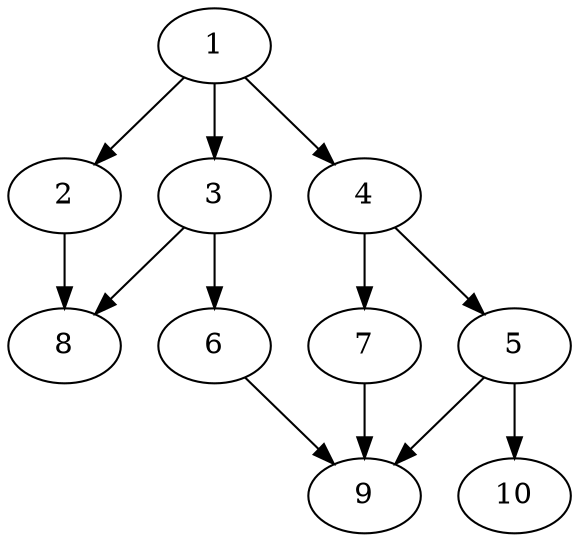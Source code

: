 // DAG automatically generated by daggen at Tue Aug  6 16:21:19 2019
// ./daggen --dot -n 10 --ccr 0.5 --fat 0.6 --regular 0.5 --density 0.7 --mindata 5242880 --maxdata 52428800 
digraph G {
  1 [size="75476992", alpha="0.03", expect_size="37738496"] 
  1 -> 2 [size ="37738496"]
  1 -> 3 [size ="37738496"]
  1 -> 4 [size ="37738496"]
  2 [size="42842112", alpha="0.08", expect_size="21421056"] 
  2 -> 8 [size ="21421056"]
  3 [size="45424640", alpha="0.13", expect_size="22712320"] 
  3 -> 6 [size ="22712320"]
  3 -> 8 [size ="22712320"]
  4 [size="95774720", alpha="0.05", expect_size="47887360"] 
  4 -> 5 [size ="47887360"]
  4 -> 7 [size ="47887360"]
  5 [size="23678976", alpha="0.02", expect_size="11839488"] 
  5 -> 9 [size ="11839488"]
  5 -> 10 [size ="11839488"]
  6 [size="38365184", alpha="0.08", expect_size="19182592"] 
  6 -> 9 [size ="19182592"]
  7 [size="88109056", alpha="0.08", expect_size="44054528"] 
  7 -> 9 [size ="44054528"]
  8 [size="66945024", alpha="0.10", expect_size="33472512"] 
  9 [size="58580992", alpha="0.02", expect_size="29290496"] 
  10 [size="64739328", alpha="0.01", expect_size="32369664"] 
}
